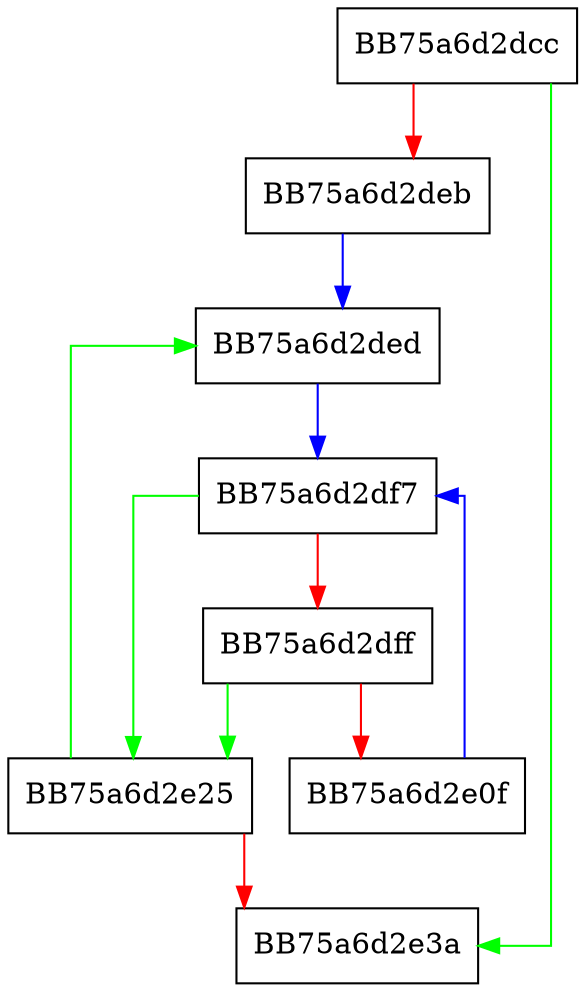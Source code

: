 digraph clear {
  node [shape="box"];
  graph [splines=ortho];
  BB75a6d2dcc -> BB75a6d2e3a [color="green"];
  BB75a6d2dcc -> BB75a6d2deb [color="red"];
  BB75a6d2deb -> BB75a6d2ded [color="blue"];
  BB75a6d2ded -> BB75a6d2df7 [color="blue"];
  BB75a6d2df7 -> BB75a6d2e25 [color="green"];
  BB75a6d2df7 -> BB75a6d2dff [color="red"];
  BB75a6d2dff -> BB75a6d2e25 [color="green"];
  BB75a6d2dff -> BB75a6d2e0f [color="red"];
  BB75a6d2e0f -> BB75a6d2df7 [color="blue"];
  BB75a6d2e25 -> BB75a6d2ded [color="green"];
  BB75a6d2e25 -> BB75a6d2e3a [color="red"];
}